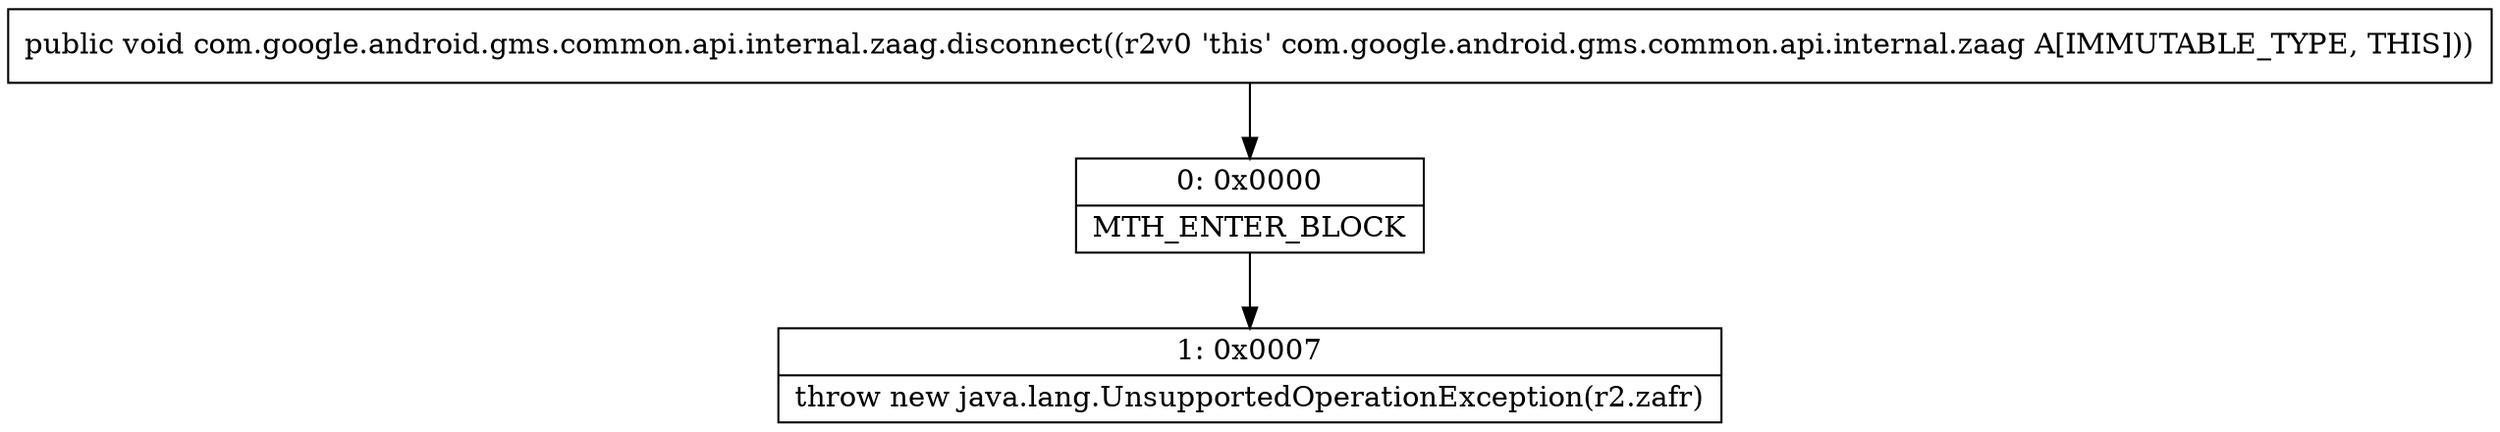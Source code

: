 digraph "CFG forcom.google.android.gms.common.api.internal.zaag.disconnect()V" {
Node_0 [shape=record,label="{0\:\ 0x0000|MTH_ENTER_BLOCK\l}"];
Node_1 [shape=record,label="{1\:\ 0x0007|throw new java.lang.UnsupportedOperationException(r2.zafr)\l}"];
MethodNode[shape=record,label="{public void com.google.android.gms.common.api.internal.zaag.disconnect((r2v0 'this' com.google.android.gms.common.api.internal.zaag A[IMMUTABLE_TYPE, THIS])) }"];
MethodNode -> Node_0;
Node_0 -> Node_1;
}

